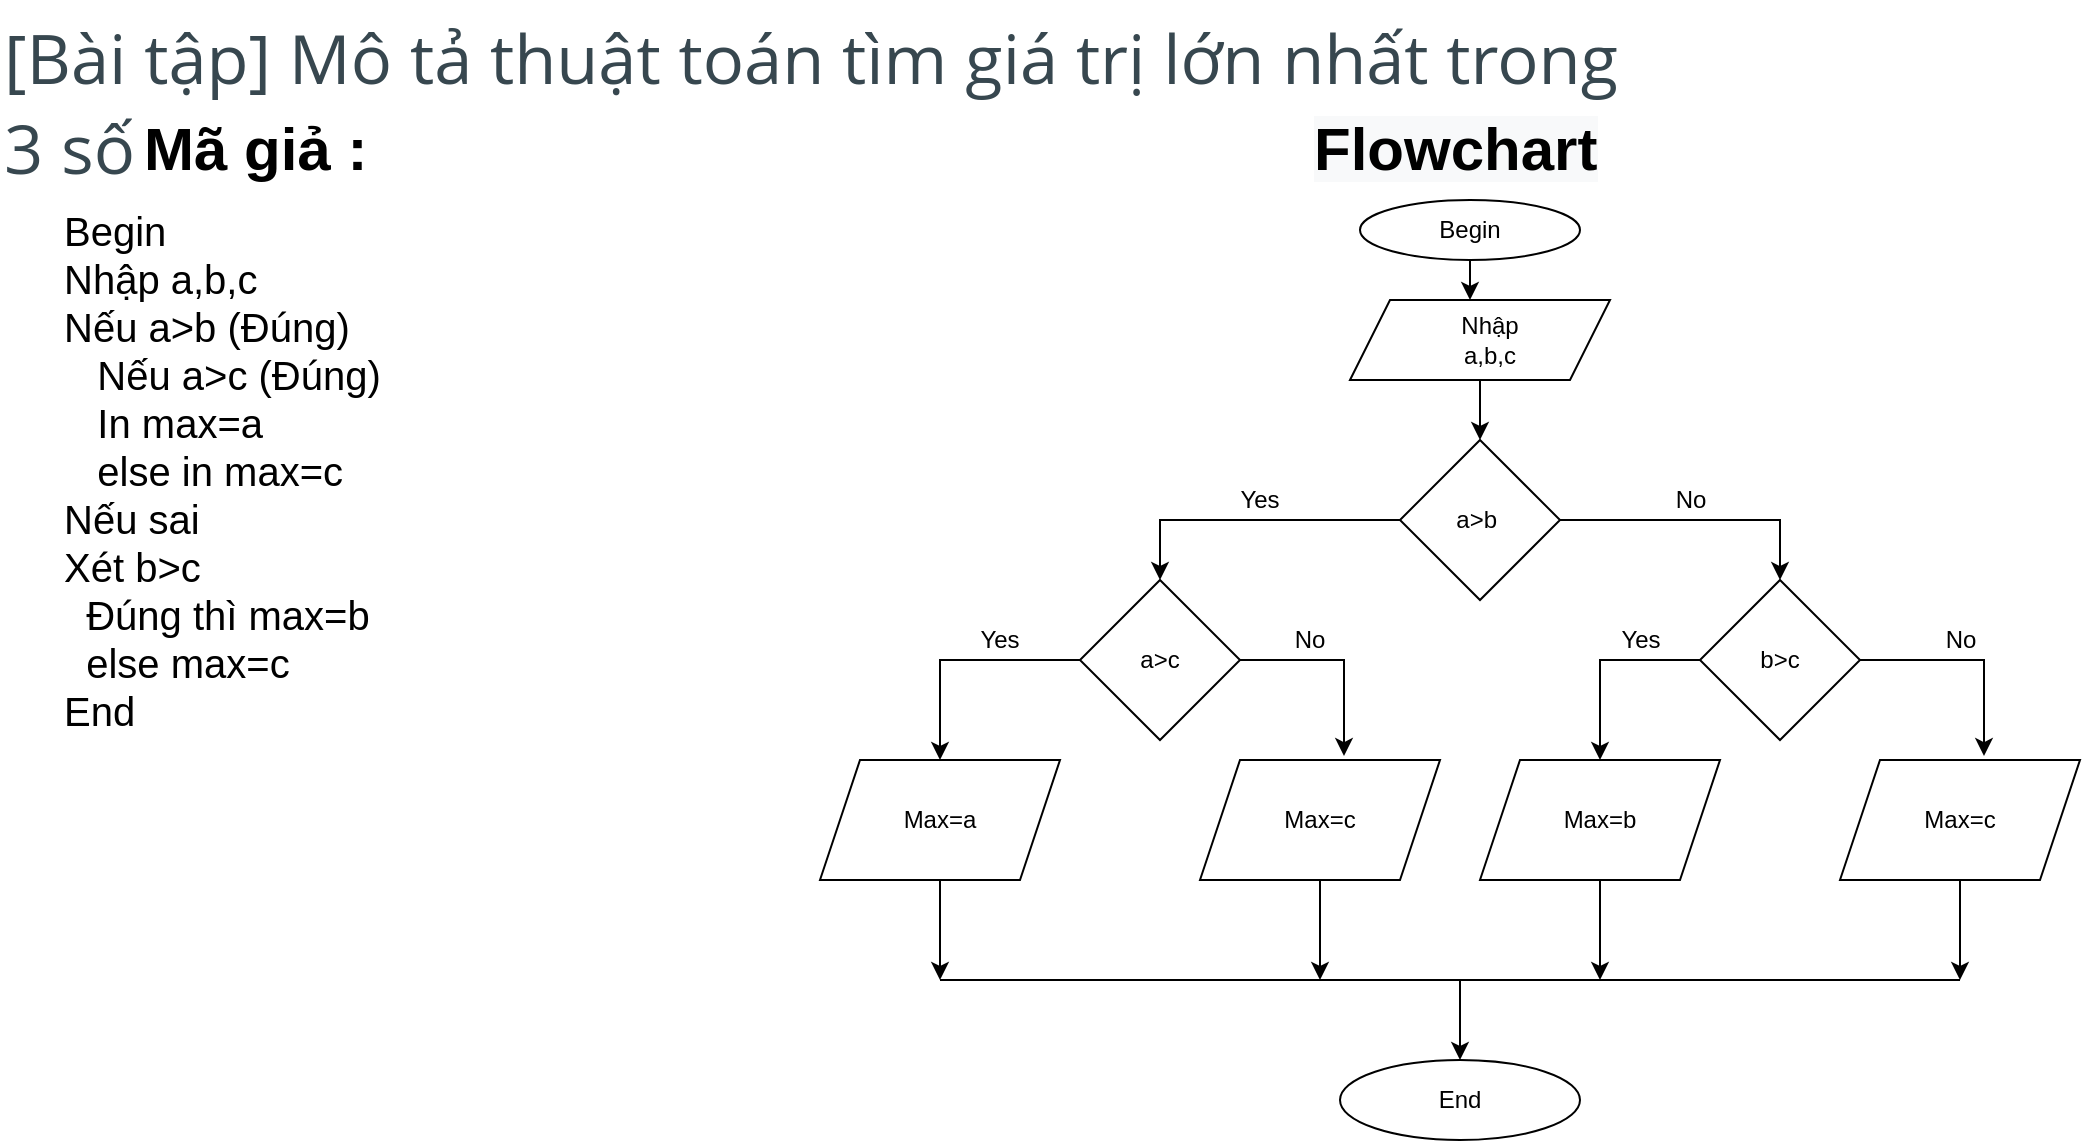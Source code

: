 <mxfile version="13.9.9" type="device"><diagram id="zTE7-mazDMAu8bJx8KNt" name="Page-1"><mxGraphModel dx="1702" dy="1594" grid="1" gridSize="10" guides="1" tooltips="1" connect="1" arrows="1" fold="1" page="1" pageScale="1" pageWidth="850" pageHeight="1100" math="0" shadow="0"><root><mxCell id="0"/><mxCell id="1" parent="0"/><mxCell id="az60ADl83dFId08GZBMR-1" value="&lt;h2 id=&quot;yui_3_17_2_1_1606745321569_44&quot; style=&quot;box-sizing: border-box; margin-top: 0px; margin-bottom: 0.5rem; font-family: &amp;quot;open sans&amp;quot;; font-weight: 400; line-height: 1.3; color: rgb(55, 71, 79); font-size: 2.143rem; font-style: normal; letter-spacing: normal; text-align: left; text-indent: 0px; text-transform: none; word-spacing: 0px; background-color: rgb(255, 255, 255);&quot;&gt;[Bài tập] Mô tả thuật toán tìm giá trị lớn nhất trong 3 số&lt;/h2&gt;" style="text;whiteSpace=wrap;html=1;" parent="1" vertex="1"><mxGeometry x="-140" y="-10" width="820" height="70" as="geometry"/></mxCell><mxCell id="az60ADl83dFId08GZBMR-2" value="&lt;font style=&quot;font-size: 30px&quot;&gt;Mã giả :&lt;/font&gt;" style="text;whiteSpace=wrap;html=1;fontStyle=1" parent="1" vertex="1"><mxGeometry x="-70" y="40" width="120" height="30" as="geometry"/></mxCell><mxCell id="az60ADl83dFId08GZBMR-3" value="&lt;div&gt;&lt;span style=&quot;font-size: 20px&quot;&gt;Begin&amp;nbsp;&lt;/span&gt;&lt;/div&gt;&lt;div&gt;&lt;span style=&quot;font-size: 20px&quot;&gt;Nhập a,b,c&lt;/span&gt;&lt;/div&gt;&lt;div&gt;&lt;span style=&quot;font-size: 20px&quot;&gt;Nếu a&amp;gt;b (Đúng)&lt;/span&gt;&lt;/div&gt;&lt;div&gt;&lt;span style=&quot;font-size: 20px&quot;&gt;&amp;nbsp; &amp;nbsp;Nếu a&amp;gt;c (Đúng)&lt;/span&gt;&lt;/div&gt;&lt;div&gt;&lt;span style=&quot;font-size: 20px&quot;&gt;&amp;nbsp; &amp;nbsp;In max=a&amp;nbsp;&lt;/span&gt;&lt;/div&gt;&lt;div&gt;&lt;span style=&quot;font-size: 20px&quot;&gt;&amp;nbsp; &amp;nbsp;else in max=c&lt;/span&gt;&lt;/div&gt;&lt;div&gt;&lt;span style=&quot;font-size: 20px&quot;&gt;Nếu sai&lt;/span&gt;&lt;/div&gt;&lt;div&gt;&lt;span style=&quot;font-size: 20px&quot;&gt;Xét b&amp;gt;c&lt;/span&gt;&lt;/div&gt;&lt;div&gt;&lt;span style=&quot;font-size: 20px&quot;&gt;&amp;nbsp; Đúng thì max=b&lt;/span&gt;&lt;/div&gt;&lt;div&gt;&lt;span style=&quot;font-size: 20px&quot;&gt;&amp;nbsp; else max=c&lt;/span&gt;&lt;/div&gt;&lt;div&gt;&lt;span style=&quot;font-size: 20px&quot;&gt;End&lt;/span&gt;&lt;/div&gt;" style="text;html=1;align=left;verticalAlign=middle;resizable=0;points=[];autosize=1;" parent="1" vertex="1"><mxGeometry x="-110" y="130" width="170" height="190" as="geometry"/></mxCell><mxCell id="az60ADl83dFId08GZBMR-8" style="edgeStyle=orthogonalEdgeStyle;rounded=0;orthogonalLoop=1;jettySize=auto;html=1;exitX=0.5;exitY=1;exitDx=0;exitDy=0;" parent="1" source="az60ADl83dFId08GZBMR-4" edge="1"><mxGeometry relative="1" as="geometry"><mxPoint x="595" y="140" as="targetPoint"/></mxGeometry></mxCell><mxCell id="az60ADl83dFId08GZBMR-4" value="Begin&lt;br&gt;" style="ellipse;whiteSpace=wrap;html=1;" parent="1" vertex="1"><mxGeometry x="540" y="90" width="110" height="30" as="geometry"/></mxCell><mxCell id="az60ADl83dFId08GZBMR-5" value="&lt;span style=&quot;color: rgb(0, 0, 0); font-family: helvetica; font-size: 30px; font-style: normal; font-weight: 700; letter-spacing: normal; text-align: center; text-indent: 0px; text-transform: none; word-spacing: 0px; background-color: rgb(248, 249, 250); display: inline; float: none;&quot;&gt;Flowchart&lt;/span&gt;" style="text;whiteSpace=wrap;html=1;fontSize=30;" parent="1" vertex="1"><mxGeometry x="515" y="40" width="170" height="50" as="geometry"/></mxCell><mxCell id="az60ADl83dFId08GZBMR-6" style="edgeStyle=orthogonalEdgeStyle;rounded=0;orthogonalLoop=1;jettySize=auto;html=1;exitX=0.5;exitY=1;exitDx=0;exitDy=0;" parent="1" source="az60ADl83dFId08GZBMR-4" target="az60ADl83dFId08GZBMR-4" edge="1"><mxGeometry relative="1" as="geometry"/></mxCell><mxCell id="az60ADl83dFId08GZBMR-13" style="edgeStyle=orthogonalEdgeStyle;rounded=0;orthogonalLoop=1;jettySize=auto;html=1;" parent="1" source="az60ADl83dFId08GZBMR-9" edge="1"><mxGeometry relative="1" as="geometry"><mxPoint x="600" y="210" as="targetPoint"/></mxGeometry></mxCell><mxCell id="az60ADl83dFId08GZBMR-9" value="" style="shape=parallelogram;perimeter=parallelogramPerimeter;whiteSpace=wrap;html=1;fixedSize=1;" parent="1" vertex="1"><mxGeometry x="535" y="140" width="130" height="40" as="geometry"/></mxCell><mxCell id="az60ADl83dFId08GZBMR-10" value="Nhập &lt;br&gt;a,b,c" style="text;html=1;strokeColor=none;fillColor=none;align=center;verticalAlign=middle;whiteSpace=wrap;rounded=0;" parent="1" vertex="1"><mxGeometry x="585" y="150" width="40" height="20" as="geometry"/></mxCell><mxCell id="9RqokflMLN8-Fp5RiSZf-6" style="edgeStyle=orthogonalEdgeStyle;rounded=0;orthogonalLoop=1;jettySize=auto;html=1;exitX=0;exitY=0.5;exitDx=0;exitDy=0;entryX=0.5;entryY=0;entryDx=0;entryDy=0;" edge="1" parent="1" source="az60ADl83dFId08GZBMR-11" target="9RqokflMLN8-Fp5RiSZf-4"><mxGeometry relative="1" as="geometry"/></mxCell><mxCell id="9RqokflMLN8-Fp5RiSZf-8" style="edgeStyle=orthogonalEdgeStyle;rounded=0;orthogonalLoop=1;jettySize=auto;html=1;exitX=1;exitY=0.5;exitDx=0;exitDy=0;entryX=0.6;entryY=-0.033;entryDx=0;entryDy=0;entryPerimeter=0;" edge="1" parent="1" source="az60ADl83dFId08GZBMR-11" target="9RqokflMLN8-Fp5RiSZf-5"><mxGeometry relative="1" as="geometry"><mxPoint x="530" y="360" as="targetPoint"/></mxGeometry></mxCell><mxCell id="az60ADl83dFId08GZBMR-11" value="a&amp;gt;c" style="rhombus;whiteSpace=wrap;html=1;" parent="1" vertex="1"><mxGeometry x="400" y="280" width="80" height="80" as="geometry"/></mxCell><mxCell id="9RqokflMLN8-Fp5RiSZf-1" style="edgeStyle=orthogonalEdgeStyle;rounded=0;orthogonalLoop=1;jettySize=auto;html=1;entryX=0.5;entryY=0;entryDx=0;entryDy=0;" edge="1" parent="1" source="az60ADl83dFId08GZBMR-12" target="az60ADl83dFId08GZBMR-11"><mxGeometry relative="1" as="geometry"/></mxCell><mxCell id="9RqokflMLN8-Fp5RiSZf-14" style="edgeStyle=orthogonalEdgeStyle;rounded=0;orthogonalLoop=1;jettySize=auto;html=1;exitX=1;exitY=0.5;exitDx=0;exitDy=0;entryX=0.5;entryY=0;entryDx=0;entryDy=0;" edge="1" parent="1" source="az60ADl83dFId08GZBMR-12" target="9RqokflMLN8-Fp5RiSZf-13"><mxGeometry relative="1" as="geometry"/></mxCell><mxCell id="az60ADl83dFId08GZBMR-12" value="a&amp;gt;b&amp;nbsp;" style="rhombus;whiteSpace=wrap;html=1;" parent="1" vertex="1"><mxGeometry x="560" y="210" width="80" height="80" as="geometry"/></mxCell><mxCell id="9RqokflMLN8-Fp5RiSZf-2" value="Yes" style="text;html=1;strokeColor=none;fillColor=none;align=center;verticalAlign=middle;whiteSpace=wrap;rounded=0;" vertex="1" parent="1"><mxGeometry x="470" y="230" width="40" height="20" as="geometry"/></mxCell><mxCell id="9RqokflMLN8-Fp5RiSZf-24" style="edgeStyle=orthogonalEdgeStyle;rounded=0;orthogonalLoop=1;jettySize=auto;html=1;" edge="1" parent="1" source="9RqokflMLN8-Fp5RiSZf-4"><mxGeometry relative="1" as="geometry"><mxPoint x="330" y="480" as="targetPoint"/></mxGeometry></mxCell><mxCell id="9RqokflMLN8-Fp5RiSZf-4" value="Max=a" style="shape=parallelogram;perimeter=parallelogramPerimeter;whiteSpace=wrap;html=1;fixedSize=1;" vertex="1" parent="1"><mxGeometry x="270" y="370" width="120" height="60" as="geometry"/></mxCell><mxCell id="9RqokflMLN8-Fp5RiSZf-25" style="edgeStyle=orthogonalEdgeStyle;rounded=0;orthogonalLoop=1;jettySize=auto;html=1;exitX=0.5;exitY=1;exitDx=0;exitDy=0;" edge="1" parent="1" source="9RqokflMLN8-Fp5RiSZf-5"><mxGeometry relative="1" as="geometry"><mxPoint x="520" y="480" as="targetPoint"/></mxGeometry></mxCell><mxCell id="9RqokflMLN8-Fp5RiSZf-5" value="Max=c" style="shape=parallelogram;perimeter=parallelogramPerimeter;whiteSpace=wrap;html=1;fixedSize=1;" vertex="1" parent="1"><mxGeometry x="460" y="370" width="120" height="60" as="geometry"/></mxCell><mxCell id="9RqokflMLN8-Fp5RiSZf-9" value="Yes" style="text;html=1;strokeColor=none;fillColor=none;align=center;verticalAlign=middle;whiteSpace=wrap;rounded=0;" vertex="1" parent="1"><mxGeometry x="340" y="300" width="40" height="20" as="geometry"/></mxCell><mxCell id="9RqokflMLN8-Fp5RiSZf-11" value="No" style="text;html=1;strokeColor=none;fillColor=none;align=center;verticalAlign=middle;whiteSpace=wrap;rounded=0;" vertex="1" parent="1"><mxGeometry x="495" y="300" width="40" height="20" as="geometry"/></mxCell><mxCell id="9RqokflMLN8-Fp5RiSZf-17" style="edgeStyle=orthogonalEdgeStyle;rounded=0;orthogonalLoop=1;jettySize=auto;html=1;exitX=1;exitY=0.5;exitDx=0;exitDy=0;entryX=0.6;entryY=-0.033;entryDx=0;entryDy=0;entryPerimeter=0;" edge="1" parent="1" source="9RqokflMLN8-Fp5RiSZf-13" target="9RqokflMLN8-Fp5RiSZf-16"><mxGeometry relative="1" as="geometry"><Array as="points"><mxPoint x="852" y="320"/></Array></mxGeometry></mxCell><mxCell id="9RqokflMLN8-Fp5RiSZf-18" style="edgeStyle=orthogonalEdgeStyle;rounded=0;orthogonalLoop=1;jettySize=auto;html=1;exitX=0;exitY=0.5;exitDx=0;exitDy=0;entryX=0.5;entryY=0;entryDx=0;entryDy=0;" edge="1" parent="1" source="9RqokflMLN8-Fp5RiSZf-13" target="9RqokflMLN8-Fp5RiSZf-15"><mxGeometry relative="1" as="geometry"/></mxCell><mxCell id="9RqokflMLN8-Fp5RiSZf-13" value="b&amp;gt;c" style="rhombus;whiteSpace=wrap;html=1;" vertex="1" parent="1"><mxGeometry x="710" y="280" width="80" height="80" as="geometry"/></mxCell><mxCell id="9RqokflMLN8-Fp5RiSZf-26" style="edgeStyle=orthogonalEdgeStyle;rounded=0;orthogonalLoop=1;jettySize=auto;html=1;exitX=0.5;exitY=1;exitDx=0;exitDy=0;" edge="1" parent="1" source="9RqokflMLN8-Fp5RiSZf-15"><mxGeometry relative="1" as="geometry"><mxPoint x="660" y="480" as="targetPoint"/></mxGeometry></mxCell><mxCell id="9RqokflMLN8-Fp5RiSZf-15" value="Max=b" style="shape=parallelogram;perimeter=parallelogramPerimeter;whiteSpace=wrap;html=1;fixedSize=1;" vertex="1" parent="1"><mxGeometry x="600" y="370" width="120" height="60" as="geometry"/></mxCell><mxCell id="9RqokflMLN8-Fp5RiSZf-27" style="edgeStyle=orthogonalEdgeStyle;rounded=0;orthogonalLoop=1;jettySize=auto;html=1;exitX=0.5;exitY=1;exitDx=0;exitDy=0;" edge="1" parent="1" source="9RqokflMLN8-Fp5RiSZf-16"><mxGeometry relative="1" as="geometry"><mxPoint x="840" y="480" as="targetPoint"/></mxGeometry></mxCell><mxCell id="9RqokflMLN8-Fp5RiSZf-16" value="Max=c" style="shape=parallelogram;perimeter=parallelogramPerimeter;whiteSpace=wrap;html=1;fixedSize=1;" vertex="1" parent="1"><mxGeometry x="780" y="370" width="120" height="60" as="geometry"/></mxCell><mxCell id="9RqokflMLN8-Fp5RiSZf-19" value="Yes" style="text;html=1;align=center;verticalAlign=middle;resizable=0;points=[];autosize=1;" vertex="1" parent="1"><mxGeometry x="660" y="300" width="40" height="20" as="geometry"/></mxCell><mxCell id="9RqokflMLN8-Fp5RiSZf-21" value="No" style="text;html=1;align=center;verticalAlign=middle;resizable=0;points=[];autosize=1;" vertex="1" parent="1"><mxGeometry x="825" y="300" width="30" height="20" as="geometry"/></mxCell><mxCell id="9RqokflMLN8-Fp5RiSZf-22" value="No" style="text;html=1;align=center;verticalAlign=middle;resizable=0;points=[];autosize=1;" vertex="1" parent="1"><mxGeometry x="690" y="230" width="30" height="20" as="geometry"/></mxCell><mxCell id="9RqokflMLN8-Fp5RiSZf-23" value="" style="endArrow=none;html=1;" edge="1" parent="1"><mxGeometry width="50" height="50" relative="1" as="geometry"><mxPoint x="330" y="480" as="sourcePoint"/><mxPoint x="840" y="480" as="targetPoint"/><Array as="points"><mxPoint x="590" y="480"/></Array></mxGeometry></mxCell><mxCell id="9RqokflMLN8-Fp5RiSZf-30" value="" style="endArrow=classic;html=1;" edge="1" parent="1"><mxGeometry width="50" height="50" relative="1" as="geometry"><mxPoint x="590" y="480" as="sourcePoint"/><mxPoint x="590" y="520" as="targetPoint"/></mxGeometry></mxCell><mxCell id="9RqokflMLN8-Fp5RiSZf-31" value="End" style="ellipse;whiteSpace=wrap;html=1;" vertex="1" parent="1"><mxGeometry x="530" y="520" width="120" height="40" as="geometry"/></mxCell></root></mxGraphModel></diagram></mxfile>